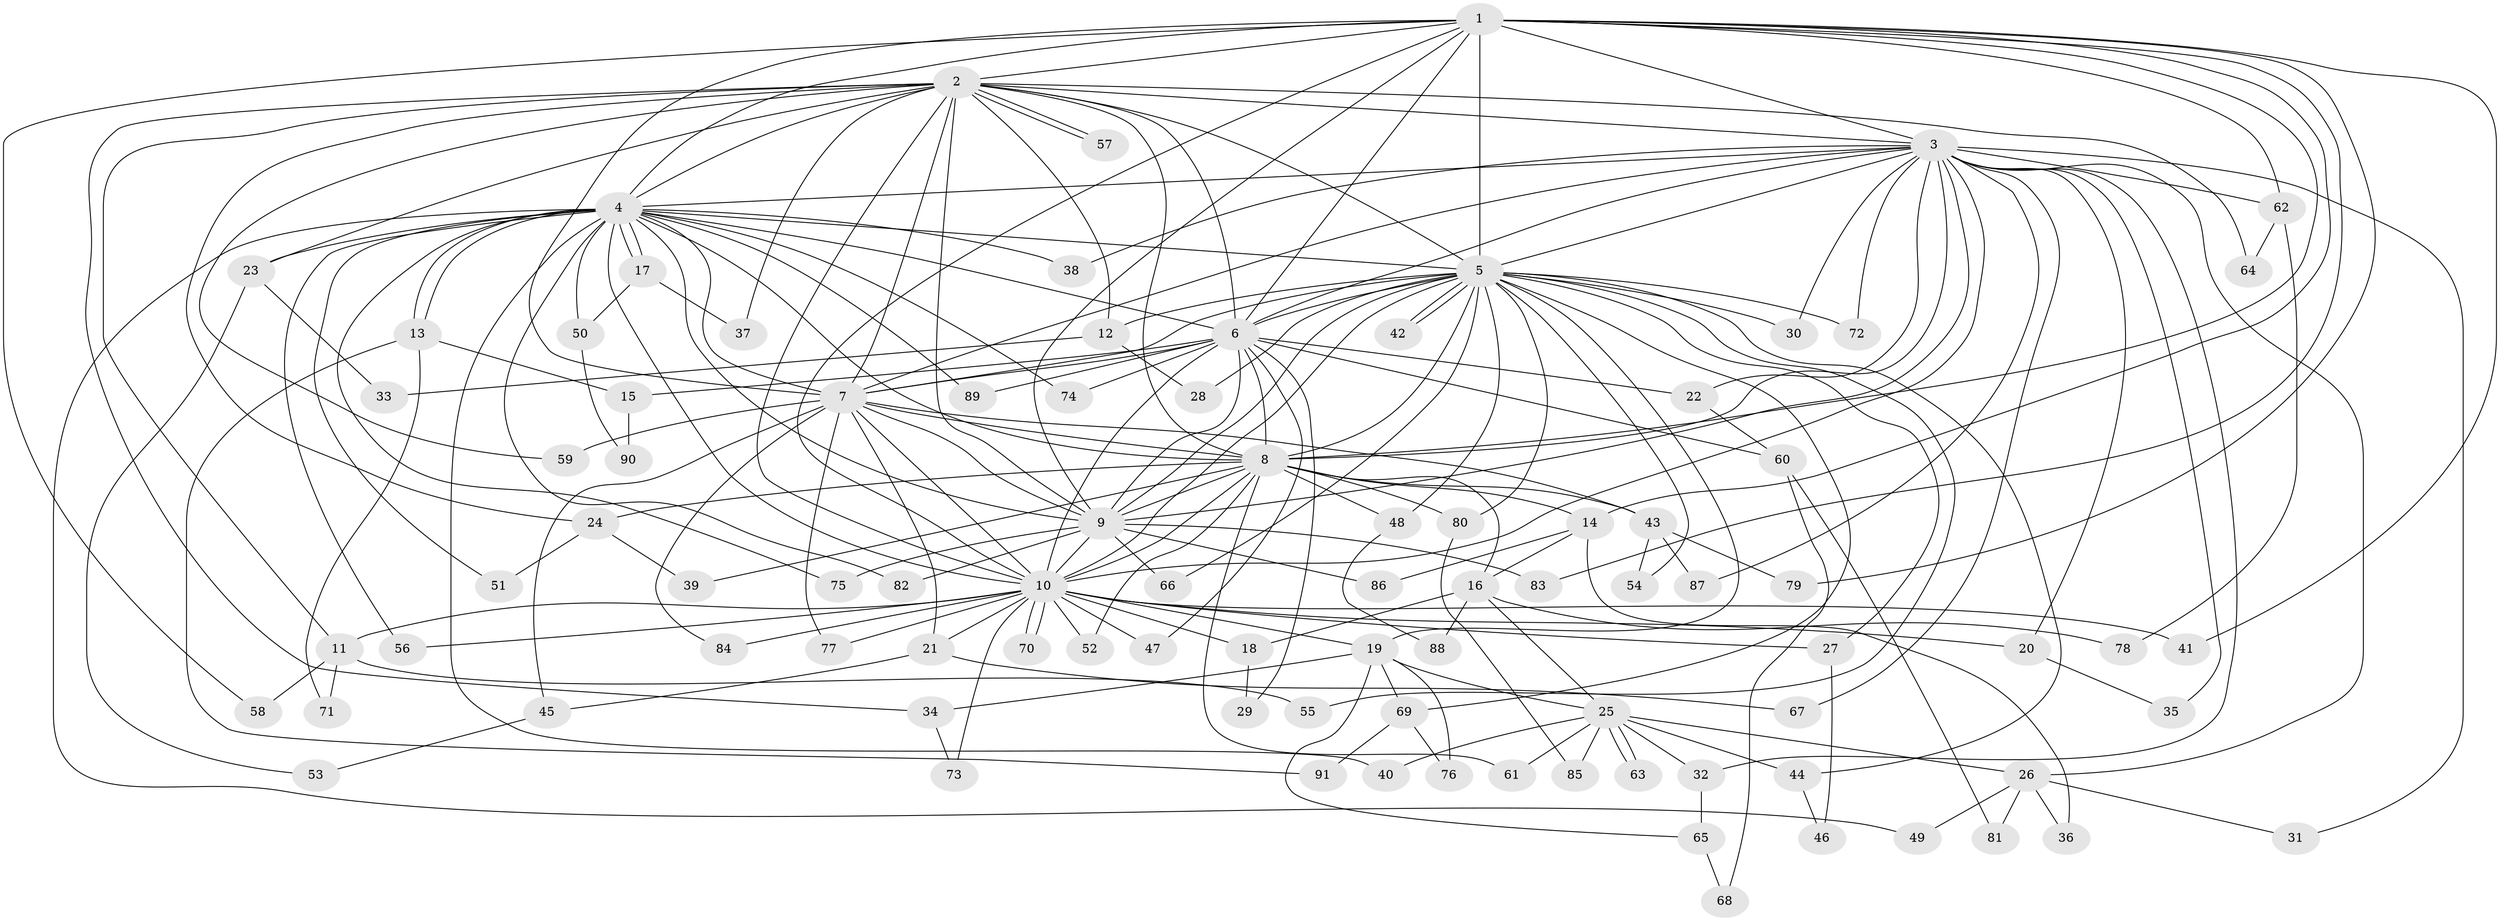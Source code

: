 // Generated by graph-tools (version 1.1) at 2025/11/02/27/25 16:11:05]
// undirected, 91 vertices, 207 edges
graph export_dot {
graph [start="1"]
  node [color=gray90,style=filled];
  1;
  2;
  3;
  4;
  5;
  6;
  7;
  8;
  9;
  10;
  11;
  12;
  13;
  14;
  15;
  16;
  17;
  18;
  19;
  20;
  21;
  22;
  23;
  24;
  25;
  26;
  27;
  28;
  29;
  30;
  31;
  32;
  33;
  34;
  35;
  36;
  37;
  38;
  39;
  40;
  41;
  42;
  43;
  44;
  45;
  46;
  47;
  48;
  49;
  50;
  51;
  52;
  53;
  54;
  55;
  56;
  57;
  58;
  59;
  60;
  61;
  62;
  63;
  64;
  65;
  66;
  67;
  68;
  69;
  70;
  71;
  72;
  73;
  74;
  75;
  76;
  77;
  78;
  79;
  80;
  81;
  82;
  83;
  84;
  85;
  86;
  87;
  88;
  89;
  90;
  91;
  1 -- 2;
  1 -- 3;
  1 -- 4;
  1 -- 5;
  1 -- 6;
  1 -- 7;
  1 -- 8;
  1 -- 9;
  1 -- 10;
  1 -- 14;
  1 -- 41;
  1 -- 58;
  1 -- 62;
  1 -- 79;
  1 -- 83;
  2 -- 3;
  2 -- 4;
  2 -- 5;
  2 -- 6;
  2 -- 7;
  2 -- 8;
  2 -- 9;
  2 -- 10;
  2 -- 11;
  2 -- 12;
  2 -- 23;
  2 -- 24;
  2 -- 34;
  2 -- 37;
  2 -- 57;
  2 -- 57;
  2 -- 59;
  2 -- 64;
  3 -- 4;
  3 -- 5;
  3 -- 6;
  3 -- 7;
  3 -- 8;
  3 -- 9;
  3 -- 10;
  3 -- 20;
  3 -- 22;
  3 -- 26;
  3 -- 30;
  3 -- 31;
  3 -- 32;
  3 -- 35;
  3 -- 38;
  3 -- 62;
  3 -- 67;
  3 -- 72;
  3 -- 87;
  4 -- 5;
  4 -- 6;
  4 -- 7;
  4 -- 8;
  4 -- 9;
  4 -- 10;
  4 -- 13;
  4 -- 13;
  4 -- 17;
  4 -- 17;
  4 -- 23;
  4 -- 38;
  4 -- 40;
  4 -- 49;
  4 -- 50;
  4 -- 51;
  4 -- 56;
  4 -- 74;
  4 -- 75;
  4 -- 82;
  4 -- 89;
  5 -- 6;
  5 -- 7;
  5 -- 8;
  5 -- 9;
  5 -- 10;
  5 -- 12;
  5 -- 19;
  5 -- 27;
  5 -- 28;
  5 -- 30;
  5 -- 42;
  5 -- 42;
  5 -- 44;
  5 -- 48;
  5 -- 54;
  5 -- 55;
  5 -- 66;
  5 -- 69;
  5 -- 72;
  5 -- 80;
  6 -- 7;
  6 -- 8;
  6 -- 9;
  6 -- 10;
  6 -- 15;
  6 -- 22;
  6 -- 29;
  6 -- 47;
  6 -- 60;
  6 -- 74;
  6 -- 89;
  7 -- 8;
  7 -- 9;
  7 -- 10;
  7 -- 21;
  7 -- 43;
  7 -- 45;
  7 -- 59;
  7 -- 77;
  7 -- 84;
  8 -- 9;
  8 -- 10;
  8 -- 14;
  8 -- 16;
  8 -- 24;
  8 -- 39;
  8 -- 43;
  8 -- 48;
  8 -- 52;
  8 -- 61;
  8 -- 80;
  9 -- 10;
  9 -- 66;
  9 -- 75;
  9 -- 82;
  9 -- 83;
  9 -- 86;
  10 -- 11;
  10 -- 18;
  10 -- 19;
  10 -- 20;
  10 -- 21;
  10 -- 27;
  10 -- 41;
  10 -- 47;
  10 -- 52;
  10 -- 56;
  10 -- 70;
  10 -- 70;
  10 -- 73;
  10 -- 77;
  10 -- 84;
  11 -- 55;
  11 -- 58;
  11 -- 71;
  12 -- 28;
  12 -- 33;
  13 -- 15;
  13 -- 71;
  13 -- 91;
  14 -- 16;
  14 -- 36;
  14 -- 86;
  15 -- 90;
  16 -- 18;
  16 -- 25;
  16 -- 78;
  16 -- 88;
  17 -- 37;
  17 -- 50;
  18 -- 29;
  19 -- 25;
  19 -- 34;
  19 -- 65;
  19 -- 69;
  19 -- 76;
  20 -- 35;
  21 -- 45;
  21 -- 67;
  22 -- 60;
  23 -- 33;
  23 -- 53;
  24 -- 39;
  24 -- 51;
  25 -- 26;
  25 -- 32;
  25 -- 40;
  25 -- 44;
  25 -- 61;
  25 -- 63;
  25 -- 63;
  25 -- 85;
  26 -- 31;
  26 -- 36;
  26 -- 49;
  26 -- 81;
  27 -- 46;
  32 -- 65;
  34 -- 73;
  43 -- 54;
  43 -- 79;
  43 -- 87;
  44 -- 46;
  45 -- 53;
  48 -- 88;
  50 -- 90;
  60 -- 68;
  60 -- 81;
  62 -- 64;
  62 -- 78;
  65 -- 68;
  69 -- 76;
  69 -- 91;
  80 -- 85;
}
